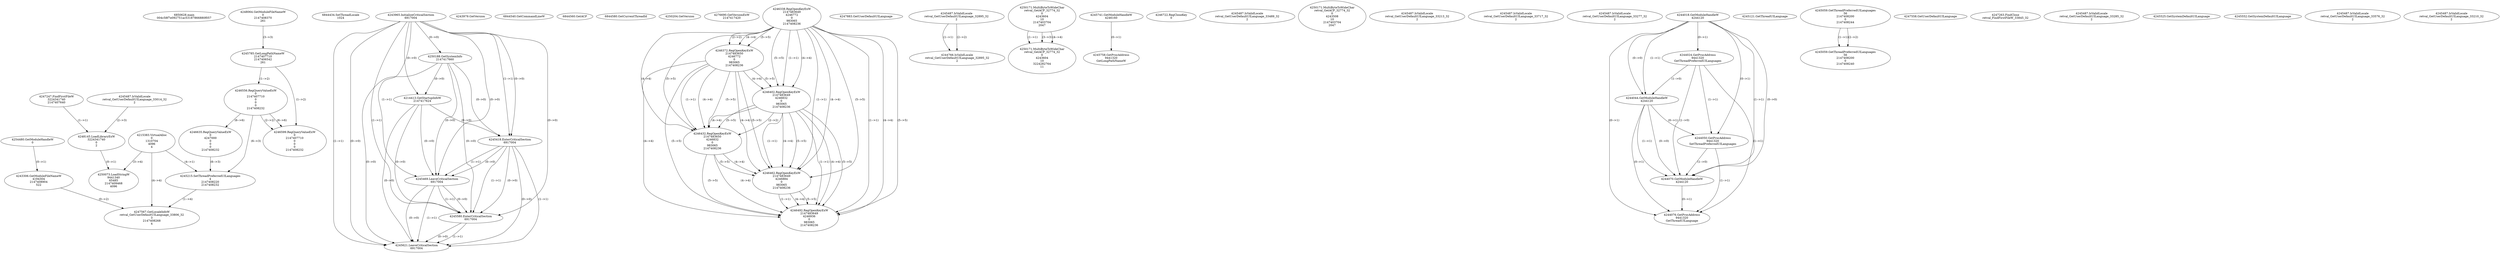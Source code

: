 // Global SCDG with merge call
digraph {
	0 [label="6850628.main
004c58f7e092751ac53187866880f057"]
	1 [label="4254480.GetModuleHandleW
0"]
	2 [label="6844434.SetThreadLocale
1024"]
	3 [label="4243965.InitializeCriticalSection
6917004"]
	4 [label="4243979.GetVersion
"]
	5 [label="4250188.GetSystemInfo
2147417660"]
	3 -> 5 [label="(0-->0)"]
	6 [label="6844540.GetCommandLineW
"]
	7 [label="4214413.GetStartupInfoW
2147417624"]
	3 -> 7 [label="(0-->0)"]
	5 -> 7 [label="(0-->0)"]
	8 [label="6844560.GetACP
"]
	9 [label="6844580.GetCurrentThreadId
"]
	10 [label="4250204.GetVersion
"]
	11 [label="4276690.GetVersionExW
2147417420"]
	12 [label="4243306.GetModuleFileNameW
4194304
2147408904
522"]
	1 -> 12 [label="(0-->1)"]
	13 [label="4248064.GetModuleFileNameW
0
2147408370
261"]
	14 [label="4215383.VirtualAlloc
0
1310704
4096
4"]
	15 [label="4246338.RegOpenKeyExW
2147483649
4246772
0
983065
2147408236"]
	16 [label="4246372.RegOpenKeyExW
2147483650
4246772
0
983065
2147408236"]
	15 -> 16 [label="(2-->2)"]
	15 -> 16 [label="(4-->4)"]
	15 -> 16 [label="(5-->5)"]
	17 [label="4246402.RegOpenKeyExW
2147483649
4246832
0
983065
2147408236"]
	15 -> 17 [label="(1-->1)"]
	15 -> 17 [label="(4-->4)"]
	16 -> 17 [label="(4-->4)"]
	15 -> 17 [label="(5-->5)"]
	16 -> 17 [label="(5-->5)"]
	18 [label="4246432.RegOpenKeyExW
2147483650
4246832
0
983065
2147408236"]
	16 -> 18 [label="(1-->1)"]
	17 -> 18 [label="(2-->2)"]
	15 -> 18 [label="(4-->4)"]
	16 -> 18 [label="(4-->4)"]
	17 -> 18 [label="(4-->4)"]
	15 -> 18 [label="(5-->5)"]
	16 -> 18 [label="(5-->5)"]
	17 -> 18 [label="(5-->5)"]
	19 [label="4246462.RegOpenKeyExW
2147483649
4246884
0
983065
2147408236"]
	15 -> 19 [label="(1-->1)"]
	17 -> 19 [label="(1-->1)"]
	15 -> 19 [label="(4-->4)"]
	16 -> 19 [label="(4-->4)"]
	17 -> 19 [label="(4-->4)"]
	18 -> 19 [label="(4-->4)"]
	15 -> 19 [label="(5-->5)"]
	16 -> 19 [label="(5-->5)"]
	17 -> 19 [label="(5-->5)"]
	18 -> 19 [label="(5-->5)"]
	20 [label="4246492.RegOpenKeyExW
2147483649
4246936
0
983065
2147408236"]
	15 -> 20 [label="(1-->1)"]
	17 -> 20 [label="(1-->1)"]
	19 -> 20 [label="(1-->1)"]
	15 -> 20 [label="(4-->4)"]
	16 -> 20 [label="(4-->4)"]
	17 -> 20 [label="(4-->4)"]
	18 -> 20 [label="(4-->4)"]
	19 -> 20 [label="(4-->4)"]
	15 -> 20 [label="(5-->5)"]
	16 -> 20 [label="(5-->5)"]
	17 -> 20 [label="(5-->5)"]
	18 -> 20 [label="(5-->5)"]
	19 -> 20 [label="(5-->5)"]
	21 [label="4247883.GetUserDefaultUILanguage
"]
	22 [label="4245418.EnterCriticalSection
6917004"]
	3 -> 22 [label="(1-->1)"]
	3 -> 22 [label="(0-->0)"]
	5 -> 22 [label="(0-->0)"]
	7 -> 22 [label="(0-->0)"]
	23 [label="4245469.LeaveCriticalSection
6917004"]
	3 -> 23 [label="(1-->1)"]
	22 -> 23 [label="(1-->1)"]
	3 -> 23 [label="(0-->0)"]
	5 -> 23 [label="(0-->0)"]
	7 -> 23 [label="(0-->0)"]
	22 -> 23 [label="(0-->0)"]
	24 [label="4245487.IsValidLocale
retval_GetUserDefaultUILanguage_32895_32
2"]
	25 [label="4250171.MultiByteToWideChar
retval_GetACP_32774_32
0
4243604
10
2147403704
2047"]
	26 [label="4250171.MultiByteToWideChar
retval_GetACP_32774_32
0
4243604
10
3224282764
11"]
	25 -> 26 [label="(1-->1)"]
	25 -> 26 [label="(3-->3)"]
	25 -> 26 [label="(4-->4)"]
	27 [label="4245741.GetModuleHandleW
4246160"]
	28 [label="4245758.GetProcAddress
9441320
GetLongPathNameW"]
	27 -> 28 [label="(0-->1)"]
	29 [label="4245785.GetLongPathNameW
2147407710
2147406542
261"]
	13 -> 29 [label="(3-->3)"]
	30 [label="4246556.RegQueryValueExW
0
2147407710
0
0
0
2147408232"]
	29 -> 30 [label="(1-->2)"]
	31 [label="4246635.RegQueryValueExW
0
4247000
0
0
0
2147408232"]
	30 -> 31 [label="(6-->6)"]
	32 [label="4246722.RegCloseKey
0"]
	33 [label="4245487.IsValidLocale
retval_GetUserDefaultUILanguage_33489_32
2"]
	34 [label="4250171.MultiByteToWideChar
retval_GetACP_32774_32
0
4243508
10
2147403704
2047"]
	35 [label="4246599.RegQueryValueExW
0
2147407710
0
0
0
2147408232"]
	29 -> 35 [label="(1-->2)"]
	30 -> 35 [label="(2-->2)"]
	30 -> 35 [label="(6-->6)"]
	36 [label="4245487.IsValidLocale
retval_GetUserDefaultUILanguage_33213_32
2"]
	37 [label="4245487.IsValidLocale
retval_GetUserDefaultUILanguage_33717_32
2"]
	38 [label="4245487.IsValidLocale
retval_GetUserDefaultUILanguage_33277_32
2"]
	39 [label="4244018.GetModuleHandleW
4244120"]
	40 [label="4244024.GetProcAddress
9441320
GetThreadPreferredUILanguages"]
	39 -> 40 [label="(0-->1)"]
	41 [label="4244044.GetModuleHandleW
4244120"]
	39 -> 41 [label="(1-->1)"]
	39 -> 41 [label="(0-->0)"]
	40 -> 41 [label="(1-->0)"]
	42 [label="4244050.GetProcAddress
9441320
SetThreadPreferredUILanguages"]
	39 -> 42 [label="(0-->1)"]
	40 -> 42 [label="(1-->1)"]
	41 -> 42 [label="(0-->1)"]
	43 [label="4244070.GetModuleHandleW
4244120"]
	39 -> 43 [label="(1-->1)"]
	41 -> 43 [label="(1-->1)"]
	39 -> 43 [label="(0-->0)"]
	40 -> 43 [label="(1-->0)"]
	41 -> 43 [label="(0-->0)"]
	42 -> 43 [label="(1-->0)"]
	44 [label="4244076.GetProcAddress
9441320
GetThreadUILanguage"]
	39 -> 44 [label="(0-->1)"]
	40 -> 44 [label="(1-->1)"]
	41 -> 44 [label="(0-->1)"]
	42 -> 44 [label="(1-->1)"]
	43 -> 44 [label="(0-->1)"]
	45 [label="4245487.IsValidLocale
retval_GetUserDefaultUILanguage_33014_32
2"]
	46 [label="4245121.GetThreadUILanguage
"]
	47 [label="4245059.GetThreadPreferredUILanguages
56
2147408200
0
2147408244"]
	48 [label="4245215.SetThreadPreferredUILanguages
4
2147408220
2147408232"]
	14 -> 48 [label="(4-->1)"]
	30 -> 48 [label="(6-->3)"]
	31 -> 48 [label="(6-->3)"]
	49 [label="4245059.GetThreadPreferredUILanguages
56
2147408200
0
2147408240"]
	47 -> 49 [label="(1-->1)"]
	47 -> 49 [label="(2-->2)"]
	50 [label="4245580.EnterCriticalSection
6917004"]
	3 -> 50 [label="(1-->1)"]
	22 -> 50 [label="(1-->1)"]
	23 -> 50 [label="(1-->1)"]
	3 -> 50 [label="(0-->0)"]
	5 -> 50 [label="(0-->0)"]
	7 -> 50 [label="(0-->0)"]
	22 -> 50 [label="(0-->0)"]
	23 -> 50 [label="(0-->0)"]
	51 [label="4245621.LeaveCriticalSection
6917004"]
	3 -> 51 [label="(1-->1)"]
	22 -> 51 [label="(1-->1)"]
	23 -> 51 [label="(1-->1)"]
	50 -> 51 [label="(1-->1)"]
	3 -> 51 [label="(0-->0)"]
	5 -> 51 [label="(0-->0)"]
	7 -> 51 [label="(0-->0)"]
	22 -> 51 [label="(0-->0)"]
	23 -> 51 [label="(0-->0)"]
	50 -> 51 [label="(0-->0)"]
	52 [label="4247558.GetUserDefaultUILanguage
"]
	53 [label="4247567.GetLocaleInfoW
retval_GetUserDefaultUILanguage_33806_32
3
2147408268
4"]
	12 -> 53 [label="(0-->2)"]
	14 -> 53 [label="(4-->4)"]
	48 -> 53 [label="(1-->4)"]
	54 [label="4247247.FindFirstFileW
3224341740
2147407640"]
	55 [label="4247263.FindClose
retval_FindFirstFileW_33845_32"]
	56 [label="4248145.LoadLibraryExW
3224341740
0
2"]
	54 -> 56 [label="(1-->1)"]
	45 -> 56 [label="(2-->3)"]
	57 [label="4250073.LoadStringW
9441340
65485
2147409468
4096"]
	56 -> 57 [label="(0-->1)"]
	14 -> 57 [label="(3-->4)"]
	58 [label="4245487.IsValidLocale
retval_GetUserDefaultUILanguage_33285_32
2"]
	59 [label="4244766.IsValidLocale
retval_GetUserDefaultUILanguage_32895_32
2"]
	24 -> 59 [label="(1-->1)"]
	24 -> 59 [label="(2-->2)"]
	60 [label="4245525.GetSystemDefaultUILanguage
"]
	61 [label="4245552.GetSystemDefaultUILanguage
"]
	62 [label="4245487.IsValidLocale
retval_GetUserDefaultUILanguage_33576_32
2"]
	63 [label="4245487.IsValidLocale
retval_GetUserDefaultUILanguage_33210_32
2"]
}
